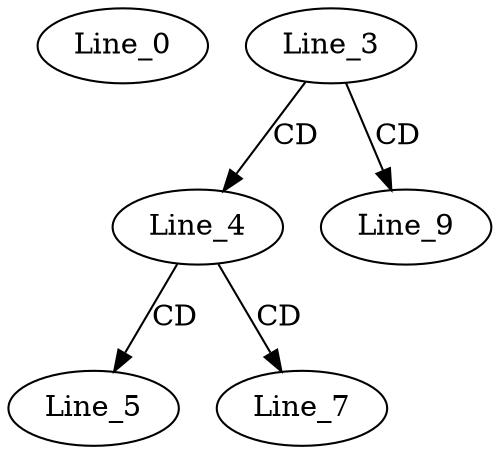 digraph G {
  Line_0;
  Line_3;
  Line_4;
  Line_5;
  Line_7;
  Line_9;
  Line_3 -> Line_4 [ label="CD" ];
  Line_4 -> Line_5 [ label="CD" ];
  Line_4 -> Line_7 [ label="CD" ];
  Line_3 -> Line_9 [ label="CD" ];
}
